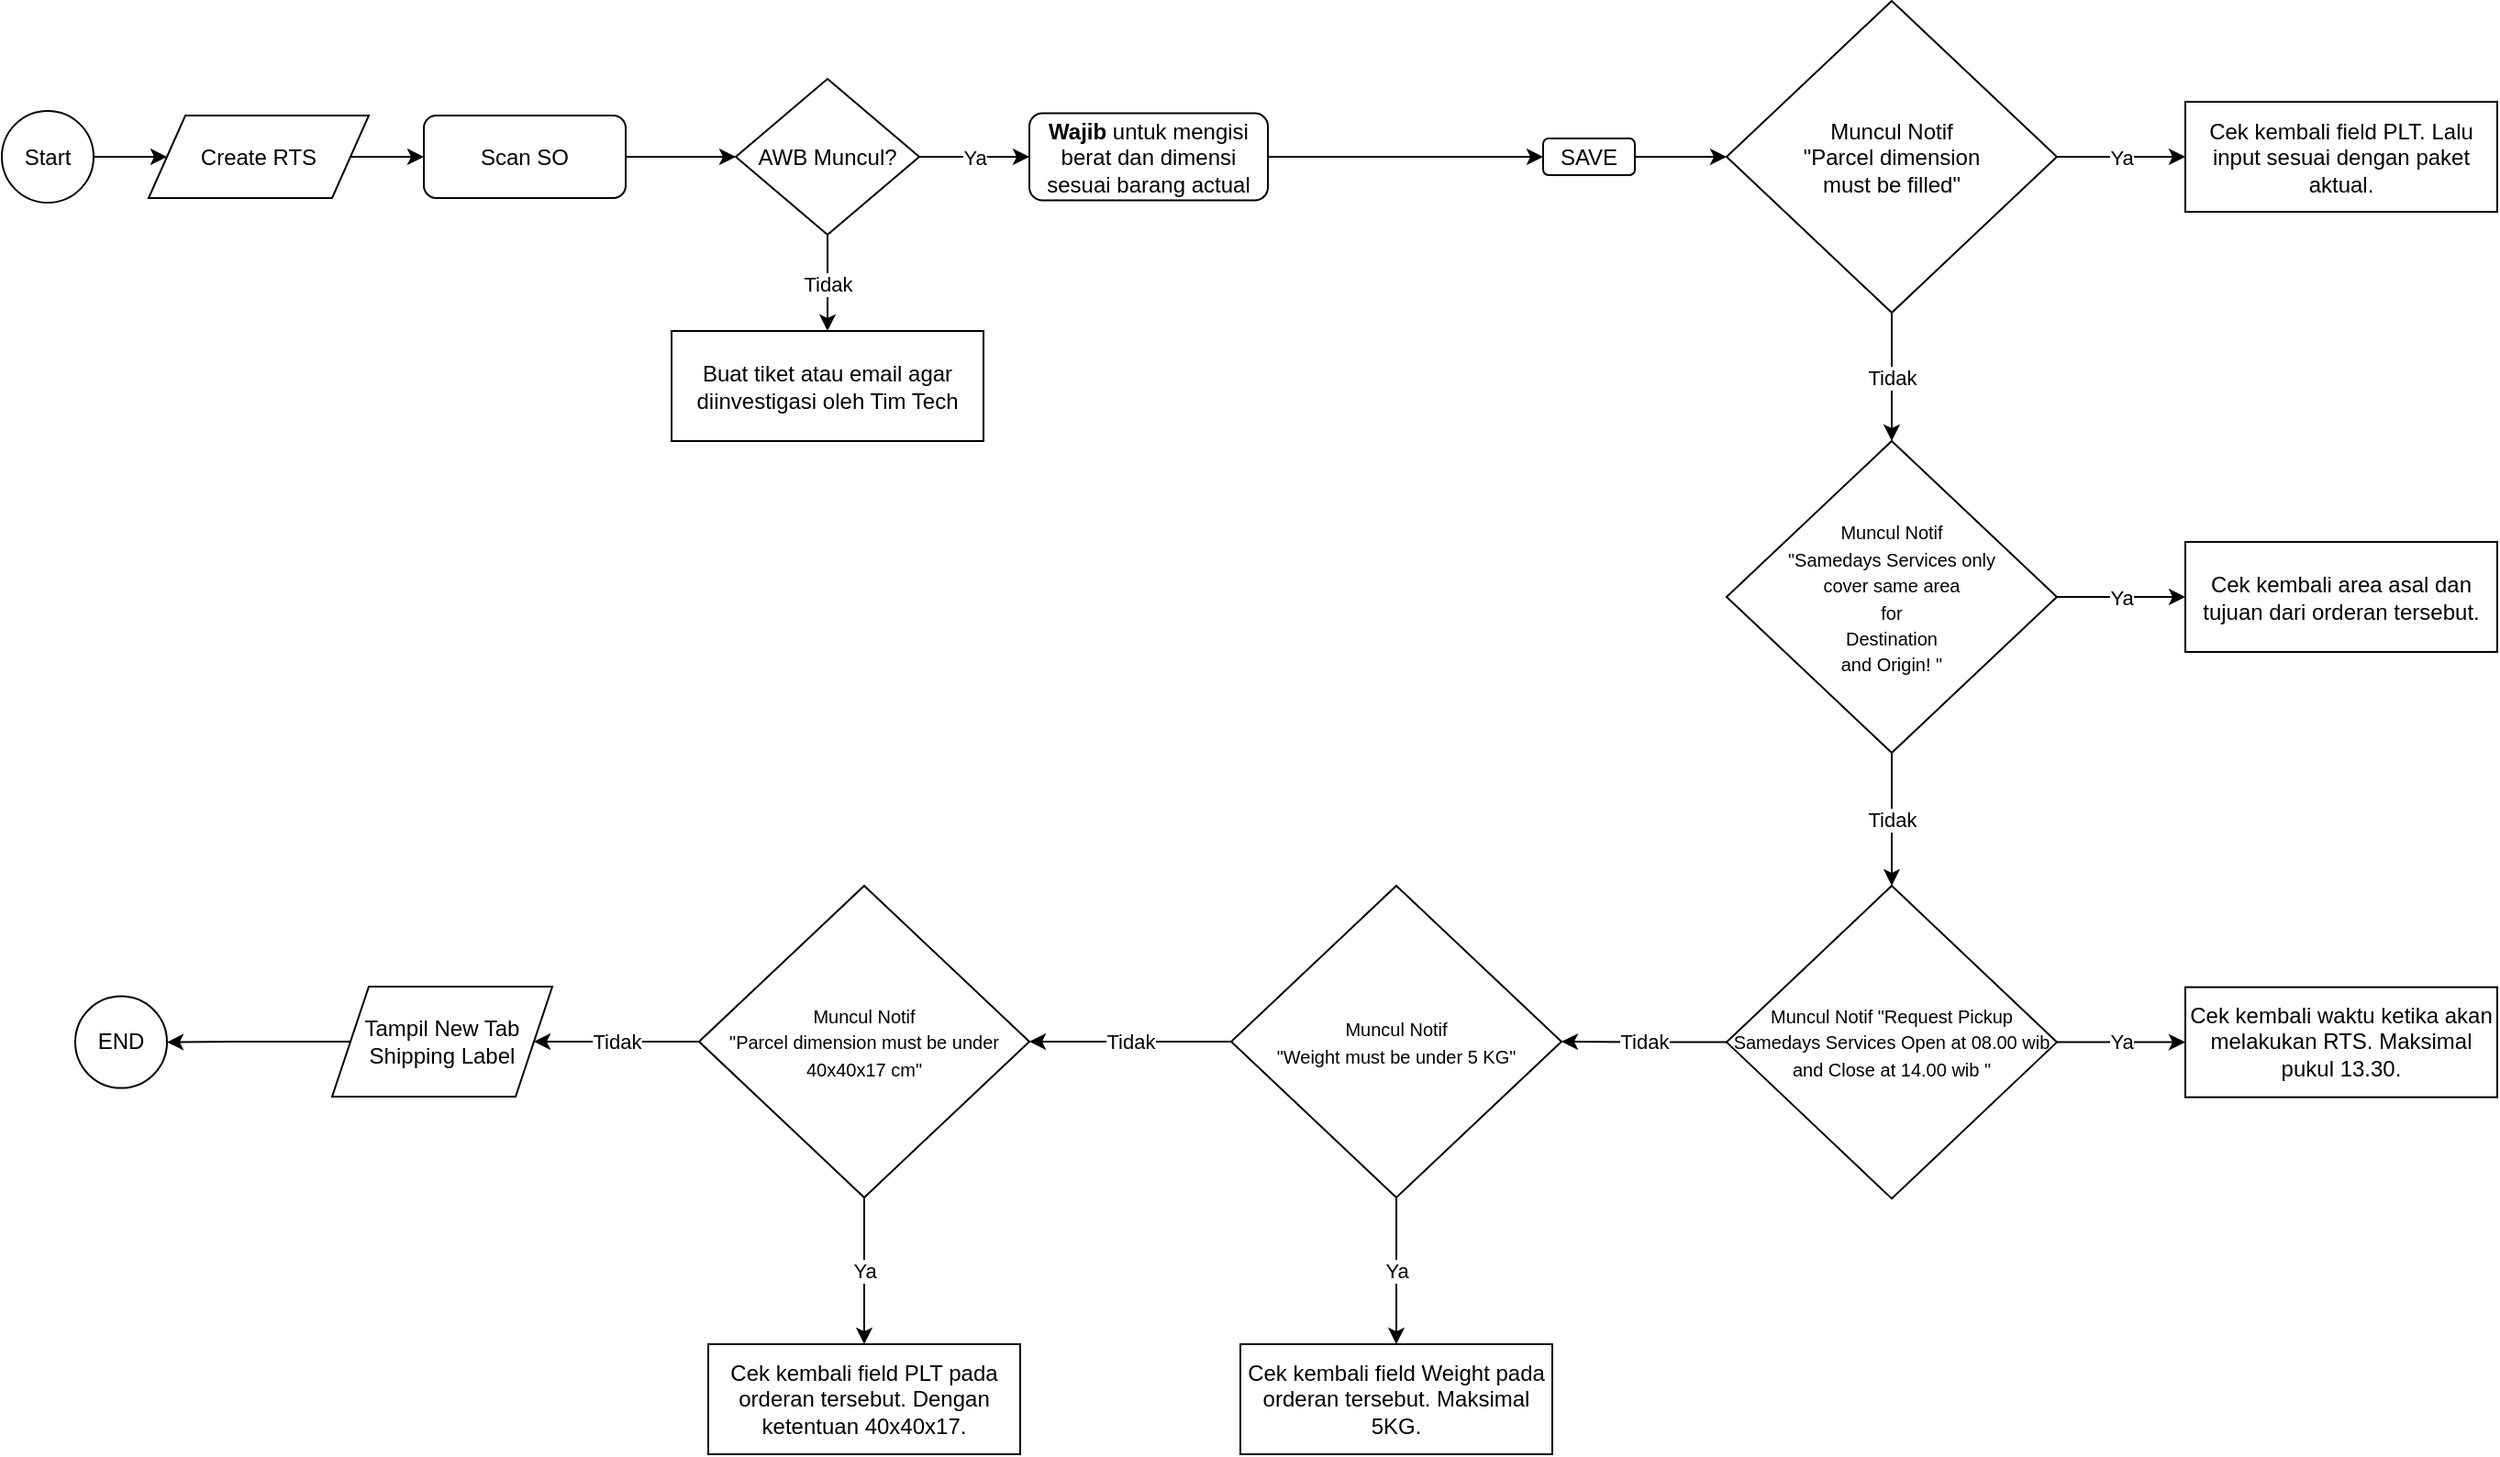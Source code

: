 <mxfile version="13.9.2" type="github">
  <diagram id="YRdeOWJwseUrHKQ8085G" name="Page-1">
    <mxGraphModel dx="1494" dy="661" grid="1" gridSize="10" guides="1" tooltips="1" connect="1" arrows="1" fold="0" page="1" pageScale="1" pageWidth="850" pageHeight="1100" math="0" shadow="0">
      <root>
        <mxCell id="0" />
        <mxCell id="1" parent="0" />
        <mxCell id="_Gj4sTXJ-j2Qwo7dt4ds-30" value="" style="edgeStyle=orthogonalEdgeStyle;rounded=0;orthogonalLoop=1;jettySize=auto;html=1;" parent="1" source="_Gj4sTXJ-j2Qwo7dt4ds-1" target="_Gj4sTXJ-j2Qwo7dt4ds-2" edge="1">
          <mxGeometry relative="1" as="geometry" />
        </mxCell>
        <mxCell id="_Gj4sTXJ-j2Qwo7dt4ds-1" value="Start" style="ellipse;whiteSpace=wrap;html=1;aspect=fixed;" parent="1" vertex="1">
          <mxGeometry x="20" y="227.5" width="50" height="50" as="geometry" />
        </mxCell>
        <mxCell id="_Gj4sTXJ-j2Qwo7dt4ds-16" value="" style="edgeStyle=orthogonalEdgeStyle;rounded=0;orthogonalLoop=1;jettySize=auto;html=1;" parent="1" source="_Gj4sTXJ-j2Qwo7dt4ds-2" target="_Gj4sTXJ-j2Qwo7dt4ds-3" edge="1">
          <mxGeometry relative="1" as="geometry" />
        </mxCell>
        <mxCell id="_Gj4sTXJ-j2Qwo7dt4ds-2" value="Create RTS" style="shape=parallelogram;perimeter=parallelogramPerimeter;whiteSpace=wrap;html=1;fixedSize=1;" parent="1" vertex="1">
          <mxGeometry x="100" y="230" width="120" height="45" as="geometry" />
        </mxCell>
        <mxCell id="_Gj4sTXJ-j2Qwo7dt4ds-17" value="" style="edgeStyle=orthogonalEdgeStyle;rounded=0;orthogonalLoop=1;jettySize=auto;html=1;" parent="1" source="_Gj4sTXJ-j2Qwo7dt4ds-3" target="_Gj4sTXJ-j2Qwo7dt4ds-4" edge="1">
          <mxGeometry relative="1" as="geometry" />
        </mxCell>
        <mxCell id="_Gj4sTXJ-j2Qwo7dt4ds-3" value="&lt;div&gt;Scan SO&lt;/div&gt;" style="rounded=1;whiteSpace=wrap;html=1;" parent="1" vertex="1">
          <mxGeometry x="250" y="230" width="110" height="45" as="geometry" />
        </mxCell>
        <mxCell id="_Gj4sTXJ-j2Qwo7dt4ds-18" value="Tidak" style="edgeStyle=orthogonalEdgeStyle;rounded=0;orthogonalLoop=1;jettySize=auto;html=1;" parent="1" source="_Gj4sTXJ-j2Qwo7dt4ds-4" target="_Gj4sTXJ-j2Qwo7dt4ds-12" edge="1">
          <mxGeometry relative="1" as="geometry" />
        </mxCell>
        <mxCell id="_Gj4sTXJ-j2Qwo7dt4ds-19" value="Ya" style="edgeStyle=orthogonalEdgeStyle;rounded=0;orthogonalLoop=1;jettySize=auto;html=1;" parent="1" source="_Gj4sTXJ-j2Qwo7dt4ds-4" target="_Gj4sTXJ-j2Qwo7dt4ds-6" edge="1">
          <mxGeometry relative="1" as="geometry" />
        </mxCell>
        <mxCell id="_Gj4sTXJ-j2Qwo7dt4ds-4" value="AWB Muncul?" style="rhombus;whiteSpace=wrap;html=1;" parent="1" vertex="1">
          <mxGeometry x="420" y="210" width="100" height="85" as="geometry" />
        </mxCell>
        <mxCell id="_Gj4sTXJ-j2Qwo7dt4ds-20" value="" style="edgeStyle=orthogonalEdgeStyle;rounded=0;orthogonalLoop=1;jettySize=auto;html=1;" parent="1" source="_Gj4sTXJ-j2Qwo7dt4ds-6" target="_Gj4sTXJ-j2Qwo7dt4ds-7" edge="1">
          <mxGeometry relative="1" as="geometry" />
        </mxCell>
        <mxCell id="_Gj4sTXJ-j2Qwo7dt4ds-6" value="&lt;b&gt;Wajib&lt;/b&gt; untuk mengisi berat dan dimensi sesuai barang actual" style="rounded=1;whiteSpace=wrap;html=1;" parent="1" vertex="1">
          <mxGeometry x="580" y="228.75" width="130" height="47.5" as="geometry" />
        </mxCell>
        <mxCell id="EqHWJAi_fha4OU4OgEdB-4" value="" style="edgeStyle=orthogonalEdgeStyle;rounded=0;orthogonalLoop=1;jettySize=auto;html=1;" edge="1" parent="1" source="_Gj4sTXJ-j2Qwo7dt4ds-7" target="EqHWJAi_fha4OU4OgEdB-3">
          <mxGeometry relative="1" as="geometry" />
        </mxCell>
        <mxCell id="_Gj4sTXJ-j2Qwo7dt4ds-7" value="SAVE" style="rounded=1;whiteSpace=wrap;html=1;" parent="1" vertex="1">
          <mxGeometry x="860" y="242.5" width="50" height="20" as="geometry" />
        </mxCell>
        <mxCell id="EqHWJAi_fha4OU4OgEdB-21" value="Tidak" style="edgeStyle=orthogonalEdgeStyle;rounded=0;orthogonalLoop=1;jettySize=auto;html=1;" edge="1" parent="1" source="_Gj4sTXJ-j2Qwo7dt4ds-8" target="4Tozd3ag8MRwf-s9bz92-11">
          <mxGeometry relative="1" as="geometry" />
        </mxCell>
        <mxCell id="EqHWJAi_fha4OU4OgEdB-25" value="Ya" style="edgeStyle=orthogonalEdgeStyle;rounded=0;orthogonalLoop=1;jettySize=auto;html=1;" edge="1" parent="1" source="_Gj4sTXJ-j2Qwo7dt4ds-8" target="4Tozd3ag8MRwf-s9bz92-8">
          <mxGeometry relative="1" as="geometry" />
        </mxCell>
        <mxCell id="_Gj4sTXJ-j2Qwo7dt4ds-8" value="&lt;div&gt;&lt;font style=&quot;font-size: 10px&quot;&gt;Muncul Notif &lt;br&gt;&lt;/font&gt;&lt;/div&gt;&lt;div&gt;&lt;font style=&quot;font-size: 10px&quot;&gt;&quot;Weight must be under 5 KG&quot;&lt;/font&gt;&lt;/div&gt;" style="rhombus;whiteSpace=wrap;html=1;" parent="1" vertex="1">
          <mxGeometry x="690" y="650" width="180" height="170" as="geometry" />
        </mxCell>
        <mxCell id="_Gj4sTXJ-j2Qwo7dt4ds-12" value="Buat tiket atau email agar diinvestigasi oleh Tim Tech" style="rounded=0;whiteSpace=wrap;html=1;" parent="1" vertex="1">
          <mxGeometry x="385" y="347.5" width="170" height="60" as="geometry" />
        </mxCell>
        <mxCell id="4Tozd3ag8MRwf-s9bz92-15" value="Ya" style="edgeStyle=orthogonalEdgeStyle;rounded=0;orthogonalLoop=1;jettySize=auto;html=1;" parent="1" source="4Tozd3ag8MRwf-s9bz92-1" target="4Tozd3ag8MRwf-s9bz92-10" edge="1">
          <mxGeometry relative="1" as="geometry" />
        </mxCell>
        <mxCell id="EqHWJAi_fha4OU4OgEdB-20" value="Tidak" style="edgeStyle=orthogonalEdgeStyle;rounded=0;orthogonalLoop=1;jettySize=auto;html=1;" edge="1" parent="1" source="4Tozd3ag8MRwf-s9bz92-1" target="_Gj4sTXJ-j2Qwo7dt4ds-8">
          <mxGeometry relative="1" as="geometry" />
        </mxCell>
        <mxCell id="4Tozd3ag8MRwf-s9bz92-1" value="&lt;font style=&quot;font-size: 10px&quot;&gt;Muncul Notif &quot;Request Pickup Samedays Services Open at 08.00 wib and Close at 14.00 wib &quot;&lt;/font&gt;" style="rhombus;whiteSpace=wrap;html=1;" parent="1" vertex="1">
          <mxGeometry x="960" y="650" width="180" height="170.62" as="geometry" />
        </mxCell>
        <mxCell id="EqHWJAi_fha4OU4OgEdB-10" value="Ya" style="edgeStyle=orthogonalEdgeStyle;rounded=0;orthogonalLoop=1;jettySize=auto;html=1;" edge="1" parent="1" source="4Tozd3ag8MRwf-s9bz92-2" target="EqHWJAi_fha4OU4OgEdB-9">
          <mxGeometry relative="1" as="geometry" />
        </mxCell>
        <mxCell id="EqHWJAi_fha4OU4OgEdB-12" value="Tidak" style="edgeStyle=orthogonalEdgeStyle;rounded=0;orthogonalLoop=1;jettySize=auto;html=1;" edge="1" parent="1" source="4Tozd3ag8MRwf-s9bz92-2" target="4Tozd3ag8MRwf-s9bz92-1">
          <mxGeometry relative="1" as="geometry" />
        </mxCell>
        <mxCell id="4Tozd3ag8MRwf-s9bz92-2" value="&lt;div&gt;&lt;font style=&quot;font-size: 10px&quot;&gt;Muncul Notif&lt;br&gt;&lt;/font&gt;&lt;/div&gt;&lt;div&gt;&lt;font style=&quot;font-size: 10px&quot;&gt;&quot;Samedays Services only &lt;br&gt;&lt;/font&gt;&lt;/div&gt;&lt;div&gt;&lt;font style=&quot;font-size: 10px&quot;&gt;cover same area &lt;br&gt;&lt;/font&gt;&lt;/div&gt;&lt;div&gt;&lt;font style=&quot;font-size: 10px&quot;&gt;for &lt;br&gt;&lt;/font&gt;&lt;/div&gt;&lt;div&gt;&lt;font style=&quot;font-size: 10px&quot;&gt;Destination&lt;/font&gt;&lt;/div&gt;&lt;div&gt;&lt;font style=&quot;font-size: 10px&quot;&gt; and Origin! &quot;&lt;/font&gt;&lt;/div&gt;" style="rhombus;whiteSpace=wrap;html=1;" parent="1" vertex="1">
          <mxGeometry x="960" y="407.5" width="180" height="170" as="geometry" />
        </mxCell>
        <mxCell id="4Tozd3ag8MRwf-s9bz92-8" value="Cek kembali field Weight pada orderan tersebut. Maksimal 5KG." style="rounded=0;whiteSpace=wrap;html=1;" parent="1" vertex="1">
          <mxGeometry x="695" y="900" width="170" height="60" as="geometry" />
        </mxCell>
        <mxCell id="4Tozd3ag8MRwf-s9bz92-10" value="Cek kembali waktu ketika akan melakukan RTS. Maksimal pukul 13.30." style="rounded=0;whiteSpace=wrap;html=1;" parent="1" vertex="1">
          <mxGeometry x="1210" y="705.31" width="170" height="60" as="geometry" />
        </mxCell>
        <mxCell id="EqHWJAi_fha4OU4OgEdB-22" value="Tidak" style="edgeStyle=orthogonalEdgeStyle;rounded=0;orthogonalLoop=1;jettySize=auto;html=1;" edge="1" parent="1" source="4Tozd3ag8MRwf-s9bz92-11" target="4Tozd3ag8MRwf-s9bz92-18">
          <mxGeometry relative="1" as="geometry" />
        </mxCell>
        <mxCell id="EqHWJAi_fha4OU4OgEdB-24" value="Ya" style="edgeStyle=orthogonalEdgeStyle;rounded=0;orthogonalLoop=1;jettySize=auto;html=1;" edge="1" parent="1" source="4Tozd3ag8MRwf-s9bz92-11" target="4Tozd3ag8MRwf-s9bz92-13">
          <mxGeometry relative="1" as="geometry" />
        </mxCell>
        <mxCell id="4Tozd3ag8MRwf-s9bz92-11" value="&lt;div&gt;&lt;font style=&quot;font-size: 10px&quot;&gt;Muncul Notif &lt;br&gt;&lt;/font&gt;&lt;/div&gt;&lt;div&gt;&lt;font style=&quot;font-size: 10px&quot;&gt;&quot;Parcel dimension must be under 40x40x17 cm&quot;&lt;/font&gt;&lt;/div&gt;" style="rhombus;whiteSpace=wrap;html=1;" parent="1" vertex="1">
          <mxGeometry x="400" y="650" width="180" height="170" as="geometry" />
        </mxCell>
        <mxCell id="4Tozd3ag8MRwf-s9bz92-13" value="Cek kembali field PLT pada orderan tersebut. Dengan ketentuan 40x40x17." style="rounded=0;whiteSpace=wrap;html=1;" parent="1" vertex="1">
          <mxGeometry x="405" y="900" width="170" height="60" as="geometry" />
        </mxCell>
        <mxCell id="EqHWJAi_fha4OU4OgEdB-23" value="" style="edgeStyle=orthogonalEdgeStyle;rounded=0;orthogonalLoop=1;jettySize=auto;html=1;" edge="1" parent="1" source="4Tozd3ag8MRwf-s9bz92-18" target="4Tozd3ag8MRwf-s9bz92-19">
          <mxGeometry relative="1" as="geometry" />
        </mxCell>
        <mxCell id="4Tozd3ag8MRwf-s9bz92-18" value="Tampil New Tab Shipping Label" style="shape=parallelogram;perimeter=parallelogramPerimeter;whiteSpace=wrap;html=1;fixedSize=1;" parent="1" vertex="1">
          <mxGeometry x="200" y="705" width="120" height="60" as="geometry" />
        </mxCell>
        <mxCell id="4Tozd3ag8MRwf-s9bz92-19" value="END" style="ellipse;whiteSpace=wrap;html=1;aspect=fixed;" parent="1" vertex="1">
          <mxGeometry x="60" y="710.31" width="50" height="50" as="geometry" />
        </mxCell>
        <mxCell id="EqHWJAi_fha4OU4OgEdB-11" value="Tidak" style="edgeStyle=orthogonalEdgeStyle;rounded=0;orthogonalLoop=1;jettySize=auto;html=1;" edge="1" parent="1" source="EqHWJAi_fha4OU4OgEdB-3" target="4Tozd3ag8MRwf-s9bz92-2">
          <mxGeometry relative="1" as="geometry" />
        </mxCell>
        <mxCell id="EqHWJAi_fha4OU4OgEdB-19" value="Ya" style="edgeStyle=orthogonalEdgeStyle;rounded=0;orthogonalLoop=1;jettySize=auto;html=1;" edge="1" parent="1" source="EqHWJAi_fha4OU4OgEdB-3" target="EqHWJAi_fha4OU4OgEdB-5">
          <mxGeometry relative="1" as="geometry" />
        </mxCell>
        <mxCell id="EqHWJAi_fha4OU4OgEdB-3" value="Muncul Notif&lt;br&gt;&lt;div&gt;&quot;Parcel dimension&lt;/div&gt;&lt;div&gt; must be filled&quot;&lt;/div&gt;" style="rhombus;whiteSpace=wrap;html=1;" vertex="1" parent="1">
          <mxGeometry x="960" y="167.5" width="180" height="170" as="geometry" />
        </mxCell>
        <mxCell id="EqHWJAi_fha4OU4OgEdB-5" value="Cek kembali field PLT. Lalu input sesuai dengan paket aktual." style="rounded=0;whiteSpace=wrap;html=1;" vertex="1" parent="1">
          <mxGeometry x="1210" y="222.5" width="170" height="60" as="geometry" />
        </mxCell>
        <mxCell id="EqHWJAi_fha4OU4OgEdB-9" value="Cek kembali area asal dan tujuan dari orderan tersebut." style="rounded=0;whiteSpace=wrap;html=1;" vertex="1" parent="1">
          <mxGeometry x="1210" y="462.5" width="170" height="60" as="geometry" />
        </mxCell>
      </root>
    </mxGraphModel>
  </diagram>
</mxfile>
